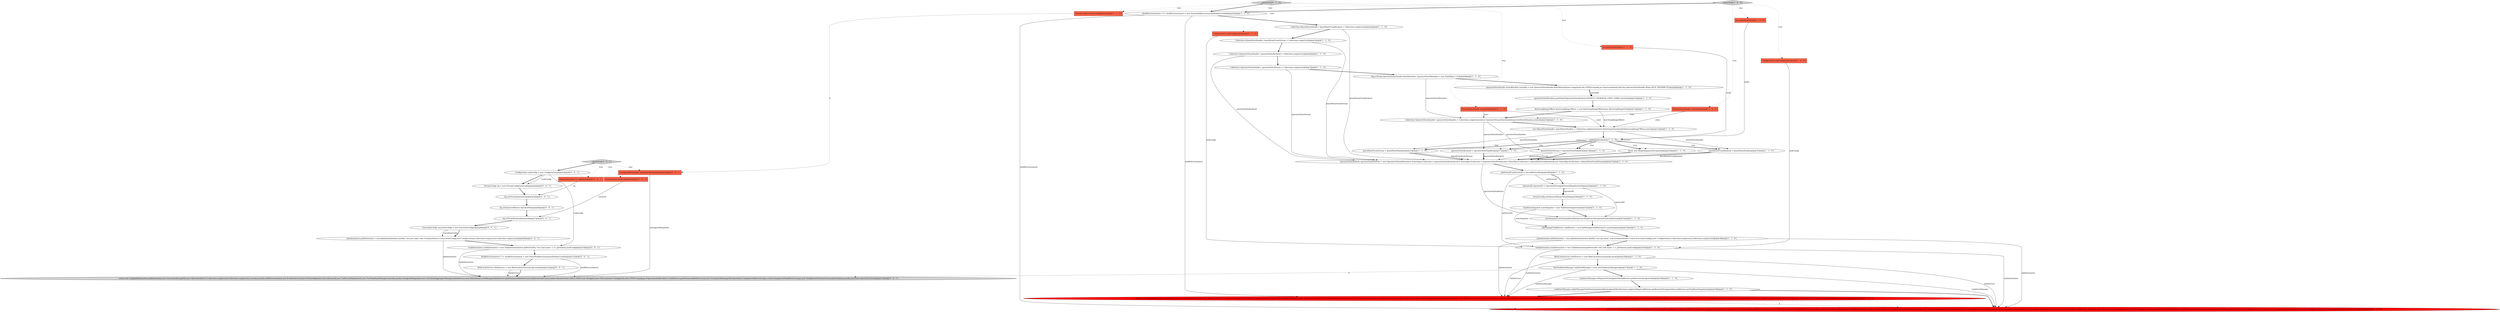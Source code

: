 digraph {
29 [style = filled, label = "JobVertexID jobVertexID = new JobVertexID()@@@28@@@['1', '1', '0']", fillcolor = white, shape = ellipse image = "AAA0AAABBB1BBB"];
19 [style = filled, label = "JobInformation jobInformation = new JobInformation(new JobID(),\"test job name\",new SerializedValue<>(new ExecutionConfig()),new Configuration(),Collections.emptyList(),Collections.emptyList())@@@34@@@['1', '1', '0']", fillcolor = white, shape = ellipse image = "AAA0AAABBB1BBB"];
47 [style = filled, label = "ShuffleEnvironment<?,?> shuffleEnvironment = new NettyShuffleEnvironmentBuilder().build()@@@11@@@['0', '0', '1']", fillcolor = white, shape = ellipse image = "AAA0AAABBB3BBB"];
41 [style = filled, label = "StateBackend backend@@@2@@@['0', '0', '1']", fillcolor = tomato, shape = box image = "AAA0AAABBB3BBB"];
51 [style = filled, label = "JobInformation jobInformation = new JobInformation(new JobID(),\"test job name\",new SerializedValue<>(executionConfig),new Configuration(),Collections.emptyList(),Collections.emptyList())@@@9@@@['0', '0', '1']", fillcolor = white, shape = ellipse image = "AAA0AAABBB3BBB"];
26 [style = filled, label = "KeyGroupRangeOffsets keyGroupRangeOffsets = new KeyGroupRangeOffsets(new KeyGroupRange(0,0))@@@13@@@['1', '1', '0']", fillcolor = white, shape = ellipse image = "AAA0AAABBB1BBB"];
15 [style = filled, label = "JobManagerTaskRestore taskRestore = new JobManagerTaskRestore(1L,stateSnapshot)@@@33@@@['1', '1', '0']", fillcolor = white, shape = ellipse image = "AAA0AAABBB1BBB"];
55 [style = filled, label = "CheckpointResponder checkpointResponder@@@2@@@['0', '0', '1']", fillcolor = tomato, shape = box image = "AAA0AAABBB3BBB"];
9 [style = filled, label = "OperatorSubtaskState operatorSubtaskState = new OperatorSubtaskState(new StateObjectCollection<>(operatorStateBackend),new StateObjectCollection<>(operatorStateStream),new StateObjectCollection<>(keyedStateFromBackend),new StateObjectCollection<>(keyedStateFromStream))@@@27@@@['1', '1', '0']", fillcolor = white, shape = ellipse image = "AAA0AAABBB1BBB"];
30 [style = filled, label = "List<KeyedStateHandle> keyedStateHandles = Collections.singletonList(new KeyGroupsStateHandle(keyGroupRangeOffsets,state))@@@15@@@['1', '1', '0']", fillcolor = white, shape = ellipse image = "AAA0AAABBB1BBB"];
35 [style = filled, label = "TaskInformation taskInformation = new TaskInformation(jobVertexID,\"test task name\",1,1,.getName(),taskConfig)@@@35@@@['1', '1', '0']", fillcolor = white, shape = ellipse image = "AAA0AAABBB1BBB"];
48 [style = filled, label = "BlobCacheService blobService = new BlobCacheService(mock(),mock())@@@12@@@['0', '0', '1']", fillcolor = white, shape = ellipse image = "AAA0AAABBB3BBB"];
32 [style = filled, label = "OperatorStateHandle.StateMetaInfo metaInfo = new OperatorStateHandle.StateMetaInfo(new long((((edu.fdu.CPPDG.tinypdg.pe.ExpressionInfo@1b62c4a,OperatorStateHandle.Mode.SPLIT_DISTRIBUTE)@@@9@@@['1', '1', '0']", fillcolor = white, shape = ellipse image = "AAA0AAABBB1BBB"];
54 [style = filled, label = "TaskInformation taskInformation = new TaskInformation(new JobVertexID(),\"test task name\",1,11,.getName(),taskConfig)@@@10@@@['0', '0', '1']", fillcolor = white, shape = ellipse image = "AAA0AAABBB3BBB"];
20 [style = filled, label = "StreamConfig streamConfig@@@2@@@['1', '1', '0']", fillcolor = tomato, shape = box image = "AAA0AAABBB1BBB"];
44 [style = filled, label = "cfg.setStateBackend(backend)@@@7@@@['0', '0', '1']", fillcolor = white, shape = ellipse image = "AAA0AAABBB3BBB"];
10 [style = filled, label = "Collection<KeyedStateHandle> keyedStateFromBackend = Collections.emptyList()@@@4@@@['1', '1', '0']", fillcolor = white, shape = ellipse image = "AAA0AAABBB1BBB"];
45 [style = filled, label = "ExecutionConfig executionConfig = new ExecutionConfig()@@@8@@@['0', '0', '1']", fillcolor = white, shape = ellipse image = "AAA0AAABBB3BBB"];
50 [style = filled, label = "cfg.setOperatorID(new OperatorID())@@@6@@@['0', '0', '1']", fillcolor = white, shape = ellipse image = "AAA0AAABBB3BBB"];
52 [style = filled, label = "StreamConfig cfg = new StreamConfig(taskConfig)@@@4@@@['0', '0', '1']", fillcolor = white, shape = ellipse image = "AAA0AAABBB3BBB"];
27 [style = filled, label = "createTask['1', '0', '0']", fillcolor = lightgray, shape = diamond image = "AAA0AAABBB1BBB"];
25 [style = filled, label = "keyedStateFromStream = keyedStateHandles@@@23@@@['1', '1', '0']", fillcolor = white, shape = ellipse image = "AAA0AAABBB1BBB"];
2 [style = filled, label = "Collection<OperatorStateHandle> operatorStateBackend = Collections.emptyList()@@@6@@@['1', '1', '0']", fillcolor = white, shape = ellipse image = "AAA0AAABBB1BBB"];
46 [style = filled, label = "createTask['0', '0', '1']", fillcolor = lightgray, shape = diamond image = "AAA0AAABBB3BBB"];
0 [style = filled, label = "BlobCacheService blobService = new BlobCacheService(mock(),mock())@@@36@@@['1', '1', '0']", fillcolor = white, shape = ellipse image = "AAA0AAABBB1BBB"];
18 [style = filled, label = "mode@@@16@@@['1', '1', '0']", fillcolor = white, shape = diamond image = "AAA0AAABBB1BBB"];
3 [style = filled, label = "operatorStateMetadata.put(DefaultOperatorStateBackend.DEFAULT_OPERATOR_STATE_NAME,metaInfo)@@@12@@@['1', '1', '0']", fillcolor = white, shape = ellipse image = "AAA0AAABBB1BBB"];
24 [style = filled, label = "TaskStateSnapshot stateSnapshot = new TaskStateSnapshot()@@@31@@@['1', '1', '0']", fillcolor = white, shape = ellipse image = "AAA0AAABBB1BBB"];
38 [style = filled, label = "return new Task(jobInformation,taskInformation,new ExecutionAttemptID(),new AllocationID(),0,0,Collections.emptyList(),Collections.emptyList(),0,mock(),mock(),shuffleEnvironment,new KvStateService(new KvStateRegistry(),null,null),mock(),new TaskEventDispatcher(),taskStateManager,mock(),mock(),mock(),new NoOpTaskOperatorEventGateway(),new TestGlobalAggregateManager(),blobService,new BlobLibraryCacheManager(blobService.getPermanentBlobService(),FlinkUserCodeClassLoaders.ResolveOrder.CHILD_FIRST,new String((((),new FileCache(new String((((edu.fdu.CPPDG.tinypdg.pe.ExpressionInfo@1b62d64,blobService.getPermanentBlobService()),new TestingTaskManagerRuntimeInfo(),UnregisteredMetricGroups.createUnregisteredTaskMetricGroup(),new NoOpResultPartitionConsumableNotifier(),mock(),mock())@@@40@@@['0', '1', '0']", fillcolor = red, shape = ellipse image = "AAA1AAABBB2BBB"];
14 [style = filled, label = "return new Task(jobInformation,taskInformation,new ExecutionAttemptID(),new AllocationID(),0,0,Collections.emptyList(),Collections.emptyList(),0,mock(),mock(),shuffleEnvironment,new KvStateService(new KvStateRegistry(),null,null),mock(),new TaskEventDispatcher(),taskStateManager,mock(),mock(),mock(),new TestGlobalAggregateManager(),blobService,new BlobLibraryCacheManager(blobService.getPermanentBlobService(),FlinkUserCodeClassLoaders.ResolveOrder.CHILD_FIRST,new String((((),new FileCache(new String((((edu.fdu.CPPDG.tinypdg.pe.ExpressionInfo@1b62bf7,blobService.getPermanentBlobService()),new TestingTaskManagerRuntimeInfo(),UnregisteredMetricGroups.createUnregisteredTaskMetricGroup(),new NoOpResultPartitionConsumableNotifier(),mock(),mock())@@@40@@@['1', '0', '0']", fillcolor = red, shape = ellipse image = "AAA1AAABBB1BBB"];
33 [style = filled, label = "TestTaskStateManager taskStateManager = new TestTaskStateManager()@@@37@@@['1', '1', '0']", fillcolor = white, shape = ellipse image = "AAA0AAABBB1BBB"];
39 [style = filled, label = "StreamStateHandle state@@@2@@@['0', '1', '0']", fillcolor = tomato, shape = box image = "AAA0AAABBB2BBB"];
4 [style = filled, label = "Collection<OperatorStateHandle> operatorStateStream = Collections.emptyList()@@@7@@@['1', '1', '0']", fillcolor = white, shape = ellipse image = "AAA0AAABBB1BBB"];
31 [style = filled, label = "operatorStateBackend = operatorStateHandles@@@17@@@['1', '1', '0']", fillcolor = white, shape = ellipse image = "AAA0AAABBB1BBB"];
37 [style = filled, label = "Configuration taskConfig@@@2@@@['0', '1', '0']", fillcolor = tomato, shape = box image = "AAA0AAABBB2BBB"];
21 [style = filled, label = "throw new IllegalArgumentException()@@@25@@@['1', '1', '0']", fillcolor = white, shape = ellipse image = "AAA0AAABBB1BBB"];
42 [style = filled, label = "cfg.setStreamOperator(op)@@@5@@@['0', '0', '1']", fillcolor = white, shape = ellipse image = "AAA0AAABBB3BBB"];
7 [style = filled, label = "Collection<KeyedStateHandle> keyedStateFromStream = Collections.emptyList()@@@5@@@['1', '1', '0']", fillcolor = white, shape = ellipse image = "AAA0AAABBB1BBB"];
6 [style = filled, label = "stateSnapshot.putSubtaskStateByOperatorID(operatorID,operatorSubtaskState)@@@32@@@['1', '1', '0']", fillcolor = white, shape = ellipse image = "AAA0AAABBB1BBB"];
17 [style = filled, label = "Map<String,OperatorStateHandle.StateMetaInfo> operatorStateMetadata = new HashMap<>(1)@@@8@@@['1', '1', '0']", fillcolor = white, shape = ellipse image = "AAA0AAABBB1BBB"];
11 [style = filled, label = "taskStateManager.setJobManagerTaskStateSnapshotsByCheckpointId(Collections.singletonMap(taskRestore.getRestoreCheckpointId(),taskRestore.getTaskStateSnapshot()))@@@39@@@['1', '1', '0']", fillcolor = white, shape = ellipse image = "AAA0AAABBB1BBB"];
43 [style = filled, label = "return new Task(jobInformation,taskInformation,new ExecutionAttemptID(),new AllocationID(),0,0,Collections.emptyList(),Collections.emptyList(),0,mock(),mock(),shuffleEnvironment,new KvStateService(new KvStateRegistry(),null,null),mock(),new TaskEventDispatcher(),new TestTaskStateManager(),mock(),mock(),checkpointResponder,new TestGlobalAggregateManager(),blobService,new BlobLibraryCacheManager(blobService.getPermanentBlobService(),FlinkUserCodeClassLoaders.ResolveOrder.CHILD_FIRST,new String((((),new FileCache(new String((((edu.fdu.CPPDG.tinypdg.pe.ExpressionInfo@1b62e1c,blobService.getPermanentBlobService()),new TestingTaskManagerRuntimeInfo(),UnregisteredMetricGroups.createUnregisteredTaskMetricGroup(),new NoOpResultPartitionConsumableNotifier(),mock(),Executors.directExecutor())@@@13@@@['0', '0', '1']", fillcolor = lightgray, shape = ellipse image = "AAA0AAABBB3BBB"];
53 [style = filled, label = "Configuration taskConfig = new Configuration()@@@3@@@['0', '0', '1']", fillcolor = white, shape = ellipse image = "AAA0AAABBB3BBB"];
13 [style = filled, label = "OperatorID operatorID = OperatorID.fromJobVertexID(jobVertexID)@@@29@@@['1', '1', '0']", fillcolor = white, shape = ellipse image = "AAA0AAABBB1BBB"];
1 [style = filled, label = "int mode@@@2@@@['1', '0', '0']", fillcolor = tomato, shape = box image = "AAA0AAABBB1BBB"];
28 [style = filled, label = "keyedStateFromBackend = keyedStateHandles@@@21@@@['1', '1', '0']", fillcolor = white, shape = ellipse image = "AAA0AAABBB1BBB"];
34 [style = filled, label = "operatorStateStream = operatorStateHandles@@@19@@@['1', '1', '0']", fillcolor = white, shape = ellipse image = "AAA0AAABBB1BBB"];
23 [style = filled, label = "Collection<OperatorStateHandle> operatorStateHandles = Collections.singletonList(new OperatorStreamStateHandle(operatorStateMetadata,state))@@@14@@@['1', '1', '0']", fillcolor = white, shape = ellipse image = "AAA0AAABBB1BBB"];
5 [style = filled, label = "Configuration taskConfig@@@2@@@['1', '0', '0']", fillcolor = tomato, shape = box image = "AAA0AAABBB1BBB"];
12 [style = filled, label = "StreamStateHandle state@@@2@@@['1', '0', '0']", fillcolor = tomato, shape = box image = "AAA0AAABBB1BBB"];
16 [style = filled, label = "taskStateManager.setReportedCheckpointId(taskRestore.getRestoreCheckpointId())@@@38@@@['1', '1', '0']", fillcolor = white, shape = ellipse image = "AAA0AAABBB1BBB"];
36 [style = filled, label = "createTask['0', '1', '0']", fillcolor = lightgray, shape = diamond image = "AAA0AAABBB2BBB"];
49 [style = filled, label = "StreamOperator<?> op@@@2@@@['0', '0', '1']", fillcolor = tomato, shape = box image = "AAA0AAABBB3BBB"];
8 [style = filled, label = "streamConfig.setOperatorID(operatorID)@@@30@@@['1', '1', '0']", fillcolor = white, shape = ellipse image = "AAA0AAABBB1BBB"];
22 [style = filled, label = "ShuffleEnvironment<?,?> shuffleEnvironment = new NettyShuffleEnvironmentBuilder().build()@@@3@@@['1', '1', '0']", fillcolor = white, shape = ellipse image = "AAA0AAABBB1BBB"];
40 [style = filled, label = "int mode@@@2@@@['0', '1', '0']", fillcolor = tomato, shape = box image = "AAA0AAABBB2BBB"];
27->1 [style = dotted, label="true"];
46->55 [style = dotted, label="true"];
34->9 [style = bold, label=""];
11->14 [style = bold, label=""];
30->25 [style = solid, label="keyedStateHandles"];
31->9 [style = bold, label=""];
45->51 [style = solid, label="executionConfig"];
50->44 [style = bold, label=""];
33->38 [style = solid, label="taskStateManager"];
28->9 [style = bold, label=""];
47->43 [style = solid, label="shuffleEnvironment"];
31->9 [style = solid, label="operatorStateBackend"];
39->23 [style = solid, label="state"];
30->18 [style = bold, label=""];
18->34 [style = dotted, label="true"];
17->23 [style = solid, label="operatorStateMetadata"];
36->20 [style = dotted, label="true"];
48->43 [style = solid, label="blobService"];
4->9 [style = solid, label="operatorStateStream"];
36->39 [style = dotted, label="true"];
46->49 [style = dotted, label="true"];
48->43 [style = bold, label=""];
32->3 [style = solid, label="metaInfo"];
7->9 [style = solid, label="keyedStateFromStream"];
32->3 [style = bold, label=""];
9->29 [style = bold, label=""];
13->8 [style = solid, label="operatorID"];
18->31 [style = bold, label=""];
51->43 [style = solid, label="jobInformation"];
33->16 [style = bold, label=""];
10->9 [style = solid, label="keyedStateFromBackend"];
23->30 [style = bold, label=""];
47->48 [style = bold, label=""];
51->54 [style = bold, label=""];
53->52 [style = bold, label=""];
23->31 [style = solid, label="operatorStateHandles"];
40->18 [style = solid, label="mode"];
34->9 [style = solid, label="operatorStateStream"];
53->54 [style = solid, label="taskConfig"];
36->40 [style = dotted, label="true"];
2->4 [style = bold, label=""];
10->7 [style = bold, label=""];
27->22 [style = bold, label=""];
18->28 [style = bold, label=""];
20->55 [style = dashed, label="0"];
5->35 [style = solid, label="taskConfig"];
13->6 [style = solid, label="operatorID"];
35->0 [style = bold, label=""];
52->42 [style = bold, label=""];
21->9 [style = bold, label=""];
35->38 [style = solid, label="taskInformation"];
7->2 [style = bold, label=""];
27->20 [style = dotted, label="true"];
2->9 [style = solid, label="operatorStateBackend"];
29->35 [style = solid, label="jobVertexID"];
18->25 [style = bold, label=""];
39->30 [style = solid, label="state"];
22->38 [style = solid, label="shuffleEnvironment"];
22->14 [style = solid, label="shuffleEnvironment"];
19->14 [style = solid, label="jobInformation"];
24->15 [style = solid, label="stateSnapshot"];
44->45 [style = bold, label=""];
8->24 [style = bold, label=""];
55->43 [style = solid, label="checkpointResponder"];
53->52 [style = solid, label="taskConfig"];
19->38 [style = solid, label="jobInformation"];
4->17 [style = bold, label=""];
45->51 [style = bold, label=""];
18->34 [style = bold, label=""];
28->9 [style = solid, label="keyedStateFromBackend"];
25->9 [style = bold, label=""];
18->21 [style = dotted, label="true"];
3->26 [style = bold, label=""];
12->30 [style = solid, label="state"];
33->14 [style = solid, label="taskStateManager"];
15->19 [style = bold, label=""];
36->37 [style = dotted, label="true"];
6->15 [style = bold, label=""];
9->6 [style = solid, label="operatorSubtaskState"];
25->9 [style = solid, label="keyedStateFromStream"];
19->35 [style = bold, label=""];
14->38 [style = dashed, label="0"];
22->10 [style = bold, label=""];
18->21 [style = bold, label=""];
12->23 [style = solid, label="state"];
41->44 [style = solid, label="backend"];
54->43 [style = solid, label="taskInformation"];
0->14 [style = solid, label="blobService"];
27->5 [style = dotted, label="true"];
42->50 [style = bold, label=""];
16->11 [style = bold, label=""];
11->38 [style = bold, label=""];
18->25 [style = dotted, label="true"];
29->13 [style = solid, label="jobVertexID"];
36->22 [style = bold, label=""];
46->53 [style = bold, label=""];
0->38 [style = solid, label="blobService"];
33->43 [style = dashed, label="0"];
23->34 [style = solid, label="operatorStateHandles"];
17->32 [style = bold, label=""];
46->41 [style = dotted, label="true"];
27->12 [style = dotted, label="true"];
30->28 [style = solid, label="keyedStateHandles"];
35->14 [style = solid, label="taskInformation"];
49->42 [style = solid, label="op"];
37->35 [style = solid, label="taskConfig"];
54->47 [style = bold, label=""];
0->33 [style = bold, label=""];
18->28 [style = dotted, label="true"];
26->23 [style = bold, label=""];
18->31 [style = dotted, label="true"];
13->8 [style = bold, label=""];
24->6 [style = bold, label=""];
1->18 [style = solid, label="mode"];
26->30 [style = solid, label="keyGroupRangeOffsets"];
29->13 [style = bold, label=""];
}
